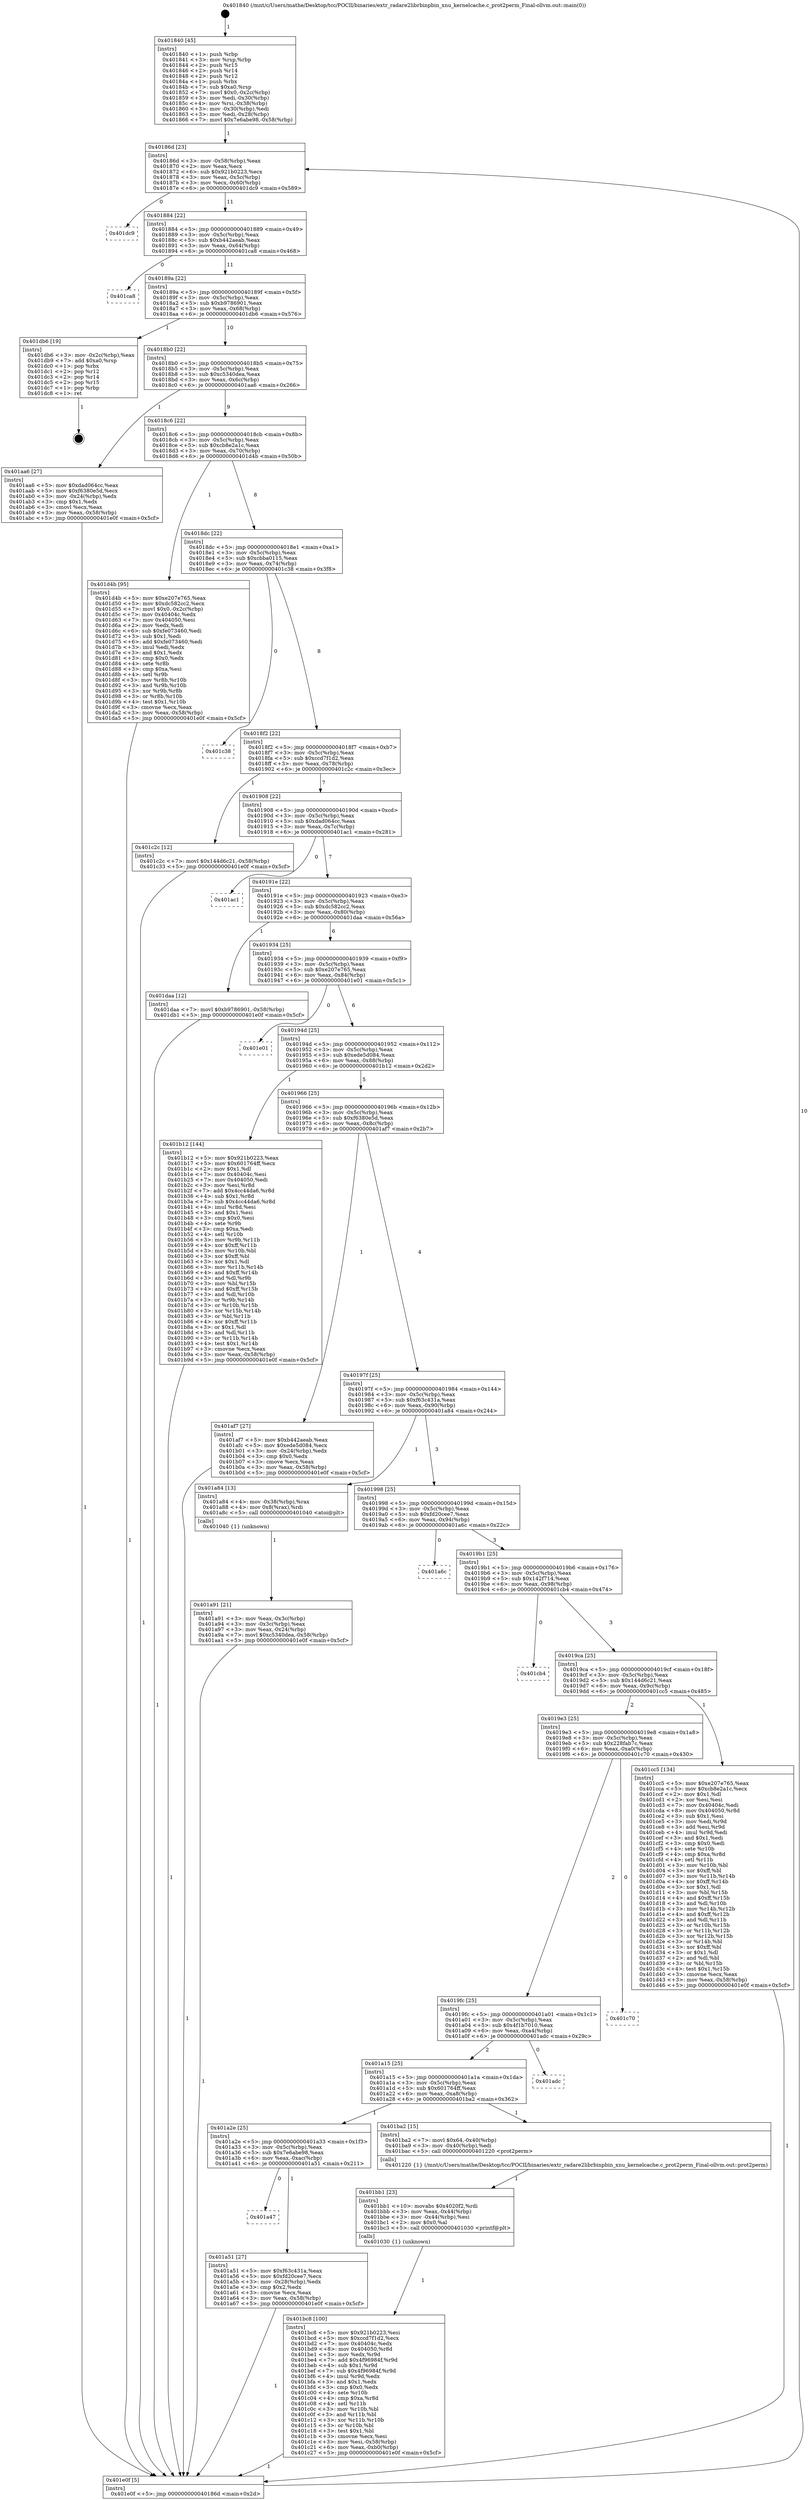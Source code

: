 digraph "0x401840" {
  label = "0x401840 (/mnt/c/Users/mathe/Desktop/tcc/POCII/binaries/extr_radare2librbinpbin_xnu_kernelcache.c_prot2perm_Final-ollvm.out::main(0))"
  labelloc = "t"
  node[shape=record]

  Entry [label="",width=0.3,height=0.3,shape=circle,fillcolor=black,style=filled]
  "0x40186d" [label="{
     0x40186d [23]\l
     | [instrs]\l
     &nbsp;&nbsp;0x40186d \<+3\>: mov -0x58(%rbp),%eax\l
     &nbsp;&nbsp;0x401870 \<+2\>: mov %eax,%ecx\l
     &nbsp;&nbsp;0x401872 \<+6\>: sub $0x921b0223,%ecx\l
     &nbsp;&nbsp;0x401878 \<+3\>: mov %eax,-0x5c(%rbp)\l
     &nbsp;&nbsp;0x40187b \<+3\>: mov %ecx,-0x60(%rbp)\l
     &nbsp;&nbsp;0x40187e \<+6\>: je 0000000000401dc9 \<main+0x589\>\l
  }"]
  "0x401dc9" [label="{
     0x401dc9\l
  }", style=dashed]
  "0x401884" [label="{
     0x401884 [22]\l
     | [instrs]\l
     &nbsp;&nbsp;0x401884 \<+5\>: jmp 0000000000401889 \<main+0x49\>\l
     &nbsp;&nbsp;0x401889 \<+3\>: mov -0x5c(%rbp),%eax\l
     &nbsp;&nbsp;0x40188c \<+5\>: sub $0xb442aeab,%eax\l
     &nbsp;&nbsp;0x401891 \<+3\>: mov %eax,-0x64(%rbp)\l
     &nbsp;&nbsp;0x401894 \<+6\>: je 0000000000401ca8 \<main+0x468\>\l
  }"]
  Exit [label="",width=0.3,height=0.3,shape=circle,fillcolor=black,style=filled,peripheries=2]
  "0x401ca8" [label="{
     0x401ca8\l
  }", style=dashed]
  "0x40189a" [label="{
     0x40189a [22]\l
     | [instrs]\l
     &nbsp;&nbsp;0x40189a \<+5\>: jmp 000000000040189f \<main+0x5f\>\l
     &nbsp;&nbsp;0x40189f \<+3\>: mov -0x5c(%rbp),%eax\l
     &nbsp;&nbsp;0x4018a2 \<+5\>: sub $0xb9786901,%eax\l
     &nbsp;&nbsp;0x4018a7 \<+3\>: mov %eax,-0x68(%rbp)\l
     &nbsp;&nbsp;0x4018aa \<+6\>: je 0000000000401db6 \<main+0x576\>\l
  }"]
  "0x401bc8" [label="{
     0x401bc8 [100]\l
     | [instrs]\l
     &nbsp;&nbsp;0x401bc8 \<+5\>: mov $0x921b0223,%esi\l
     &nbsp;&nbsp;0x401bcd \<+5\>: mov $0xccd7f1d2,%ecx\l
     &nbsp;&nbsp;0x401bd2 \<+7\>: mov 0x40404c,%edx\l
     &nbsp;&nbsp;0x401bd9 \<+8\>: mov 0x404050,%r8d\l
     &nbsp;&nbsp;0x401be1 \<+3\>: mov %edx,%r9d\l
     &nbsp;&nbsp;0x401be4 \<+7\>: add $0x4f96984f,%r9d\l
     &nbsp;&nbsp;0x401beb \<+4\>: sub $0x1,%r9d\l
     &nbsp;&nbsp;0x401bef \<+7\>: sub $0x4f96984f,%r9d\l
     &nbsp;&nbsp;0x401bf6 \<+4\>: imul %r9d,%edx\l
     &nbsp;&nbsp;0x401bfa \<+3\>: and $0x1,%edx\l
     &nbsp;&nbsp;0x401bfd \<+3\>: cmp $0x0,%edx\l
     &nbsp;&nbsp;0x401c00 \<+4\>: sete %r10b\l
     &nbsp;&nbsp;0x401c04 \<+4\>: cmp $0xa,%r8d\l
     &nbsp;&nbsp;0x401c08 \<+4\>: setl %r11b\l
     &nbsp;&nbsp;0x401c0c \<+3\>: mov %r10b,%bl\l
     &nbsp;&nbsp;0x401c0f \<+3\>: and %r11b,%bl\l
     &nbsp;&nbsp;0x401c12 \<+3\>: xor %r11b,%r10b\l
     &nbsp;&nbsp;0x401c15 \<+3\>: or %r10b,%bl\l
     &nbsp;&nbsp;0x401c18 \<+3\>: test $0x1,%bl\l
     &nbsp;&nbsp;0x401c1b \<+3\>: cmovne %ecx,%esi\l
     &nbsp;&nbsp;0x401c1e \<+3\>: mov %esi,-0x58(%rbp)\l
     &nbsp;&nbsp;0x401c21 \<+6\>: mov %eax,-0xb0(%rbp)\l
     &nbsp;&nbsp;0x401c27 \<+5\>: jmp 0000000000401e0f \<main+0x5cf\>\l
  }"]
  "0x401db6" [label="{
     0x401db6 [19]\l
     | [instrs]\l
     &nbsp;&nbsp;0x401db6 \<+3\>: mov -0x2c(%rbp),%eax\l
     &nbsp;&nbsp;0x401db9 \<+7\>: add $0xa0,%rsp\l
     &nbsp;&nbsp;0x401dc0 \<+1\>: pop %rbx\l
     &nbsp;&nbsp;0x401dc1 \<+2\>: pop %r12\l
     &nbsp;&nbsp;0x401dc3 \<+2\>: pop %r14\l
     &nbsp;&nbsp;0x401dc5 \<+2\>: pop %r15\l
     &nbsp;&nbsp;0x401dc7 \<+1\>: pop %rbp\l
     &nbsp;&nbsp;0x401dc8 \<+1\>: ret\l
  }"]
  "0x4018b0" [label="{
     0x4018b0 [22]\l
     | [instrs]\l
     &nbsp;&nbsp;0x4018b0 \<+5\>: jmp 00000000004018b5 \<main+0x75\>\l
     &nbsp;&nbsp;0x4018b5 \<+3\>: mov -0x5c(%rbp),%eax\l
     &nbsp;&nbsp;0x4018b8 \<+5\>: sub $0xc5340dea,%eax\l
     &nbsp;&nbsp;0x4018bd \<+3\>: mov %eax,-0x6c(%rbp)\l
     &nbsp;&nbsp;0x4018c0 \<+6\>: je 0000000000401aa6 \<main+0x266\>\l
  }"]
  "0x401bb1" [label="{
     0x401bb1 [23]\l
     | [instrs]\l
     &nbsp;&nbsp;0x401bb1 \<+10\>: movabs $0x4020f2,%rdi\l
     &nbsp;&nbsp;0x401bbb \<+3\>: mov %eax,-0x44(%rbp)\l
     &nbsp;&nbsp;0x401bbe \<+3\>: mov -0x44(%rbp),%esi\l
     &nbsp;&nbsp;0x401bc1 \<+2\>: mov $0x0,%al\l
     &nbsp;&nbsp;0x401bc3 \<+5\>: call 0000000000401030 \<printf@plt\>\l
     | [calls]\l
     &nbsp;&nbsp;0x401030 \{1\} (unknown)\l
  }"]
  "0x401aa6" [label="{
     0x401aa6 [27]\l
     | [instrs]\l
     &nbsp;&nbsp;0x401aa6 \<+5\>: mov $0xdad064cc,%eax\l
     &nbsp;&nbsp;0x401aab \<+5\>: mov $0xf6380e5d,%ecx\l
     &nbsp;&nbsp;0x401ab0 \<+3\>: mov -0x24(%rbp),%edx\l
     &nbsp;&nbsp;0x401ab3 \<+3\>: cmp $0x1,%edx\l
     &nbsp;&nbsp;0x401ab6 \<+3\>: cmovl %ecx,%eax\l
     &nbsp;&nbsp;0x401ab9 \<+3\>: mov %eax,-0x58(%rbp)\l
     &nbsp;&nbsp;0x401abc \<+5\>: jmp 0000000000401e0f \<main+0x5cf\>\l
  }"]
  "0x4018c6" [label="{
     0x4018c6 [22]\l
     | [instrs]\l
     &nbsp;&nbsp;0x4018c6 \<+5\>: jmp 00000000004018cb \<main+0x8b\>\l
     &nbsp;&nbsp;0x4018cb \<+3\>: mov -0x5c(%rbp),%eax\l
     &nbsp;&nbsp;0x4018ce \<+5\>: sub $0xcb8e2a1c,%eax\l
     &nbsp;&nbsp;0x4018d3 \<+3\>: mov %eax,-0x70(%rbp)\l
     &nbsp;&nbsp;0x4018d6 \<+6\>: je 0000000000401d4b \<main+0x50b\>\l
  }"]
  "0x401a91" [label="{
     0x401a91 [21]\l
     | [instrs]\l
     &nbsp;&nbsp;0x401a91 \<+3\>: mov %eax,-0x3c(%rbp)\l
     &nbsp;&nbsp;0x401a94 \<+3\>: mov -0x3c(%rbp),%eax\l
     &nbsp;&nbsp;0x401a97 \<+3\>: mov %eax,-0x24(%rbp)\l
     &nbsp;&nbsp;0x401a9a \<+7\>: movl $0xc5340dea,-0x58(%rbp)\l
     &nbsp;&nbsp;0x401aa1 \<+5\>: jmp 0000000000401e0f \<main+0x5cf\>\l
  }"]
  "0x401d4b" [label="{
     0x401d4b [95]\l
     | [instrs]\l
     &nbsp;&nbsp;0x401d4b \<+5\>: mov $0xe207e765,%eax\l
     &nbsp;&nbsp;0x401d50 \<+5\>: mov $0xdc582cc2,%ecx\l
     &nbsp;&nbsp;0x401d55 \<+7\>: movl $0x0,-0x2c(%rbp)\l
     &nbsp;&nbsp;0x401d5c \<+7\>: mov 0x40404c,%edx\l
     &nbsp;&nbsp;0x401d63 \<+7\>: mov 0x404050,%esi\l
     &nbsp;&nbsp;0x401d6a \<+2\>: mov %edx,%edi\l
     &nbsp;&nbsp;0x401d6c \<+6\>: sub $0xfe073460,%edi\l
     &nbsp;&nbsp;0x401d72 \<+3\>: sub $0x1,%edi\l
     &nbsp;&nbsp;0x401d75 \<+6\>: add $0xfe073460,%edi\l
     &nbsp;&nbsp;0x401d7b \<+3\>: imul %edi,%edx\l
     &nbsp;&nbsp;0x401d7e \<+3\>: and $0x1,%edx\l
     &nbsp;&nbsp;0x401d81 \<+3\>: cmp $0x0,%edx\l
     &nbsp;&nbsp;0x401d84 \<+4\>: sete %r8b\l
     &nbsp;&nbsp;0x401d88 \<+3\>: cmp $0xa,%esi\l
     &nbsp;&nbsp;0x401d8b \<+4\>: setl %r9b\l
     &nbsp;&nbsp;0x401d8f \<+3\>: mov %r8b,%r10b\l
     &nbsp;&nbsp;0x401d92 \<+3\>: and %r9b,%r10b\l
     &nbsp;&nbsp;0x401d95 \<+3\>: xor %r9b,%r8b\l
     &nbsp;&nbsp;0x401d98 \<+3\>: or %r8b,%r10b\l
     &nbsp;&nbsp;0x401d9b \<+4\>: test $0x1,%r10b\l
     &nbsp;&nbsp;0x401d9f \<+3\>: cmovne %ecx,%eax\l
     &nbsp;&nbsp;0x401da2 \<+3\>: mov %eax,-0x58(%rbp)\l
     &nbsp;&nbsp;0x401da5 \<+5\>: jmp 0000000000401e0f \<main+0x5cf\>\l
  }"]
  "0x4018dc" [label="{
     0x4018dc [22]\l
     | [instrs]\l
     &nbsp;&nbsp;0x4018dc \<+5\>: jmp 00000000004018e1 \<main+0xa1\>\l
     &nbsp;&nbsp;0x4018e1 \<+3\>: mov -0x5c(%rbp),%eax\l
     &nbsp;&nbsp;0x4018e4 \<+5\>: sub $0xcbba0115,%eax\l
     &nbsp;&nbsp;0x4018e9 \<+3\>: mov %eax,-0x74(%rbp)\l
     &nbsp;&nbsp;0x4018ec \<+6\>: je 0000000000401c38 \<main+0x3f8\>\l
  }"]
  "0x401840" [label="{
     0x401840 [45]\l
     | [instrs]\l
     &nbsp;&nbsp;0x401840 \<+1\>: push %rbp\l
     &nbsp;&nbsp;0x401841 \<+3\>: mov %rsp,%rbp\l
     &nbsp;&nbsp;0x401844 \<+2\>: push %r15\l
     &nbsp;&nbsp;0x401846 \<+2\>: push %r14\l
     &nbsp;&nbsp;0x401848 \<+2\>: push %r12\l
     &nbsp;&nbsp;0x40184a \<+1\>: push %rbx\l
     &nbsp;&nbsp;0x40184b \<+7\>: sub $0xa0,%rsp\l
     &nbsp;&nbsp;0x401852 \<+7\>: movl $0x0,-0x2c(%rbp)\l
     &nbsp;&nbsp;0x401859 \<+3\>: mov %edi,-0x30(%rbp)\l
     &nbsp;&nbsp;0x40185c \<+4\>: mov %rsi,-0x38(%rbp)\l
     &nbsp;&nbsp;0x401860 \<+3\>: mov -0x30(%rbp),%edi\l
     &nbsp;&nbsp;0x401863 \<+3\>: mov %edi,-0x28(%rbp)\l
     &nbsp;&nbsp;0x401866 \<+7\>: movl $0x7e6abe98,-0x58(%rbp)\l
  }"]
  "0x401c38" [label="{
     0x401c38\l
  }", style=dashed]
  "0x4018f2" [label="{
     0x4018f2 [22]\l
     | [instrs]\l
     &nbsp;&nbsp;0x4018f2 \<+5\>: jmp 00000000004018f7 \<main+0xb7\>\l
     &nbsp;&nbsp;0x4018f7 \<+3\>: mov -0x5c(%rbp),%eax\l
     &nbsp;&nbsp;0x4018fa \<+5\>: sub $0xccd7f1d2,%eax\l
     &nbsp;&nbsp;0x4018ff \<+3\>: mov %eax,-0x78(%rbp)\l
     &nbsp;&nbsp;0x401902 \<+6\>: je 0000000000401c2c \<main+0x3ec\>\l
  }"]
  "0x401e0f" [label="{
     0x401e0f [5]\l
     | [instrs]\l
     &nbsp;&nbsp;0x401e0f \<+5\>: jmp 000000000040186d \<main+0x2d\>\l
  }"]
  "0x401c2c" [label="{
     0x401c2c [12]\l
     | [instrs]\l
     &nbsp;&nbsp;0x401c2c \<+7\>: movl $0x144d6c21,-0x58(%rbp)\l
     &nbsp;&nbsp;0x401c33 \<+5\>: jmp 0000000000401e0f \<main+0x5cf\>\l
  }"]
  "0x401908" [label="{
     0x401908 [22]\l
     | [instrs]\l
     &nbsp;&nbsp;0x401908 \<+5\>: jmp 000000000040190d \<main+0xcd\>\l
     &nbsp;&nbsp;0x40190d \<+3\>: mov -0x5c(%rbp),%eax\l
     &nbsp;&nbsp;0x401910 \<+5\>: sub $0xdad064cc,%eax\l
     &nbsp;&nbsp;0x401915 \<+3\>: mov %eax,-0x7c(%rbp)\l
     &nbsp;&nbsp;0x401918 \<+6\>: je 0000000000401ac1 \<main+0x281\>\l
  }"]
  "0x401a47" [label="{
     0x401a47\l
  }", style=dashed]
  "0x401ac1" [label="{
     0x401ac1\l
  }", style=dashed]
  "0x40191e" [label="{
     0x40191e [22]\l
     | [instrs]\l
     &nbsp;&nbsp;0x40191e \<+5\>: jmp 0000000000401923 \<main+0xe3\>\l
     &nbsp;&nbsp;0x401923 \<+3\>: mov -0x5c(%rbp),%eax\l
     &nbsp;&nbsp;0x401926 \<+5\>: sub $0xdc582cc2,%eax\l
     &nbsp;&nbsp;0x40192b \<+3\>: mov %eax,-0x80(%rbp)\l
     &nbsp;&nbsp;0x40192e \<+6\>: je 0000000000401daa \<main+0x56a\>\l
  }"]
  "0x401a51" [label="{
     0x401a51 [27]\l
     | [instrs]\l
     &nbsp;&nbsp;0x401a51 \<+5\>: mov $0xf63c431a,%eax\l
     &nbsp;&nbsp;0x401a56 \<+5\>: mov $0xfd20cee7,%ecx\l
     &nbsp;&nbsp;0x401a5b \<+3\>: mov -0x28(%rbp),%edx\l
     &nbsp;&nbsp;0x401a5e \<+3\>: cmp $0x2,%edx\l
     &nbsp;&nbsp;0x401a61 \<+3\>: cmovne %ecx,%eax\l
     &nbsp;&nbsp;0x401a64 \<+3\>: mov %eax,-0x58(%rbp)\l
     &nbsp;&nbsp;0x401a67 \<+5\>: jmp 0000000000401e0f \<main+0x5cf\>\l
  }"]
  "0x401daa" [label="{
     0x401daa [12]\l
     | [instrs]\l
     &nbsp;&nbsp;0x401daa \<+7\>: movl $0xb9786901,-0x58(%rbp)\l
     &nbsp;&nbsp;0x401db1 \<+5\>: jmp 0000000000401e0f \<main+0x5cf\>\l
  }"]
  "0x401934" [label="{
     0x401934 [25]\l
     | [instrs]\l
     &nbsp;&nbsp;0x401934 \<+5\>: jmp 0000000000401939 \<main+0xf9\>\l
     &nbsp;&nbsp;0x401939 \<+3\>: mov -0x5c(%rbp),%eax\l
     &nbsp;&nbsp;0x40193c \<+5\>: sub $0xe207e765,%eax\l
     &nbsp;&nbsp;0x401941 \<+6\>: mov %eax,-0x84(%rbp)\l
     &nbsp;&nbsp;0x401947 \<+6\>: je 0000000000401e01 \<main+0x5c1\>\l
  }"]
  "0x401a2e" [label="{
     0x401a2e [25]\l
     | [instrs]\l
     &nbsp;&nbsp;0x401a2e \<+5\>: jmp 0000000000401a33 \<main+0x1f3\>\l
     &nbsp;&nbsp;0x401a33 \<+3\>: mov -0x5c(%rbp),%eax\l
     &nbsp;&nbsp;0x401a36 \<+5\>: sub $0x7e6abe98,%eax\l
     &nbsp;&nbsp;0x401a3b \<+6\>: mov %eax,-0xac(%rbp)\l
     &nbsp;&nbsp;0x401a41 \<+6\>: je 0000000000401a51 \<main+0x211\>\l
  }"]
  "0x401e01" [label="{
     0x401e01\l
  }", style=dashed]
  "0x40194d" [label="{
     0x40194d [25]\l
     | [instrs]\l
     &nbsp;&nbsp;0x40194d \<+5\>: jmp 0000000000401952 \<main+0x112\>\l
     &nbsp;&nbsp;0x401952 \<+3\>: mov -0x5c(%rbp),%eax\l
     &nbsp;&nbsp;0x401955 \<+5\>: sub $0xede5d084,%eax\l
     &nbsp;&nbsp;0x40195a \<+6\>: mov %eax,-0x88(%rbp)\l
     &nbsp;&nbsp;0x401960 \<+6\>: je 0000000000401b12 \<main+0x2d2\>\l
  }"]
  "0x401ba2" [label="{
     0x401ba2 [15]\l
     | [instrs]\l
     &nbsp;&nbsp;0x401ba2 \<+7\>: movl $0x64,-0x40(%rbp)\l
     &nbsp;&nbsp;0x401ba9 \<+3\>: mov -0x40(%rbp),%edi\l
     &nbsp;&nbsp;0x401bac \<+5\>: call 0000000000401220 \<prot2perm\>\l
     | [calls]\l
     &nbsp;&nbsp;0x401220 \{1\} (/mnt/c/Users/mathe/Desktop/tcc/POCII/binaries/extr_radare2librbinpbin_xnu_kernelcache.c_prot2perm_Final-ollvm.out::prot2perm)\l
  }"]
  "0x401b12" [label="{
     0x401b12 [144]\l
     | [instrs]\l
     &nbsp;&nbsp;0x401b12 \<+5\>: mov $0x921b0223,%eax\l
     &nbsp;&nbsp;0x401b17 \<+5\>: mov $0x601764ff,%ecx\l
     &nbsp;&nbsp;0x401b1c \<+2\>: mov $0x1,%dl\l
     &nbsp;&nbsp;0x401b1e \<+7\>: mov 0x40404c,%esi\l
     &nbsp;&nbsp;0x401b25 \<+7\>: mov 0x404050,%edi\l
     &nbsp;&nbsp;0x401b2c \<+3\>: mov %esi,%r8d\l
     &nbsp;&nbsp;0x401b2f \<+7\>: add $0x4cc44da6,%r8d\l
     &nbsp;&nbsp;0x401b36 \<+4\>: sub $0x1,%r8d\l
     &nbsp;&nbsp;0x401b3a \<+7\>: sub $0x4cc44da6,%r8d\l
     &nbsp;&nbsp;0x401b41 \<+4\>: imul %r8d,%esi\l
     &nbsp;&nbsp;0x401b45 \<+3\>: and $0x1,%esi\l
     &nbsp;&nbsp;0x401b48 \<+3\>: cmp $0x0,%esi\l
     &nbsp;&nbsp;0x401b4b \<+4\>: sete %r9b\l
     &nbsp;&nbsp;0x401b4f \<+3\>: cmp $0xa,%edi\l
     &nbsp;&nbsp;0x401b52 \<+4\>: setl %r10b\l
     &nbsp;&nbsp;0x401b56 \<+3\>: mov %r9b,%r11b\l
     &nbsp;&nbsp;0x401b59 \<+4\>: xor $0xff,%r11b\l
     &nbsp;&nbsp;0x401b5d \<+3\>: mov %r10b,%bl\l
     &nbsp;&nbsp;0x401b60 \<+3\>: xor $0xff,%bl\l
     &nbsp;&nbsp;0x401b63 \<+3\>: xor $0x1,%dl\l
     &nbsp;&nbsp;0x401b66 \<+3\>: mov %r11b,%r14b\l
     &nbsp;&nbsp;0x401b69 \<+4\>: and $0xff,%r14b\l
     &nbsp;&nbsp;0x401b6d \<+3\>: and %dl,%r9b\l
     &nbsp;&nbsp;0x401b70 \<+3\>: mov %bl,%r15b\l
     &nbsp;&nbsp;0x401b73 \<+4\>: and $0xff,%r15b\l
     &nbsp;&nbsp;0x401b77 \<+3\>: and %dl,%r10b\l
     &nbsp;&nbsp;0x401b7a \<+3\>: or %r9b,%r14b\l
     &nbsp;&nbsp;0x401b7d \<+3\>: or %r10b,%r15b\l
     &nbsp;&nbsp;0x401b80 \<+3\>: xor %r15b,%r14b\l
     &nbsp;&nbsp;0x401b83 \<+3\>: or %bl,%r11b\l
     &nbsp;&nbsp;0x401b86 \<+4\>: xor $0xff,%r11b\l
     &nbsp;&nbsp;0x401b8a \<+3\>: or $0x1,%dl\l
     &nbsp;&nbsp;0x401b8d \<+3\>: and %dl,%r11b\l
     &nbsp;&nbsp;0x401b90 \<+3\>: or %r11b,%r14b\l
     &nbsp;&nbsp;0x401b93 \<+4\>: test $0x1,%r14b\l
     &nbsp;&nbsp;0x401b97 \<+3\>: cmovne %ecx,%eax\l
     &nbsp;&nbsp;0x401b9a \<+3\>: mov %eax,-0x58(%rbp)\l
     &nbsp;&nbsp;0x401b9d \<+5\>: jmp 0000000000401e0f \<main+0x5cf\>\l
  }"]
  "0x401966" [label="{
     0x401966 [25]\l
     | [instrs]\l
     &nbsp;&nbsp;0x401966 \<+5\>: jmp 000000000040196b \<main+0x12b\>\l
     &nbsp;&nbsp;0x40196b \<+3\>: mov -0x5c(%rbp),%eax\l
     &nbsp;&nbsp;0x40196e \<+5\>: sub $0xf6380e5d,%eax\l
     &nbsp;&nbsp;0x401973 \<+6\>: mov %eax,-0x8c(%rbp)\l
     &nbsp;&nbsp;0x401979 \<+6\>: je 0000000000401af7 \<main+0x2b7\>\l
  }"]
  "0x401a15" [label="{
     0x401a15 [25]\l
     | [instrs]\l
     &nbsp;&nbsp;0x401a15 \<+5\>: jmp 0000000000401a1a \<main+0x1da\>\l
     &nbsp;&nbsp;0x401a1a \<+3\>: mov -0x5c(%rbp),%eax\l
     &nbsp;&nbsp;0x401a1d \<+5\>: sub $0x601764ff,%eax\l
     &nbsp;&nbsp;0x401a22 \<+6\>: mov %eax,-0xa8(%rbp)\l
     &nbsp;&nbsp;0x401a28 \<+6\>: je 0000000000401ba2 \<main+0x362\>\l
  }"]
  "0x401af7" [label="{
     0x401af7 [27]\l
     | [instrs]\l
     &nbsp;&nbsp;0x401af7 \<+5\>: mov $0xb442aeab,%eax\l
     &nbsp;&nbsp;0x401afc \<+5\>: mov $0xede5d084,%ecx\l
     &nbsp;&nbsp;0x401b01 \<+3\>: mov -0x24(%rbp),%edx\l
     &nbsp;&nbsp;0x401b04 \<+3\>: cmp $0x0,%edx\l
     &nbsp;&nbsp;0x401b07 \<+3\>: cmove %ecx,%eax\l
     &nbsp;&nbsp;0x401b0a \<+3\>: mov %eax,-0x58(%rbp)\l
     &nbsp;&nbsp;0x401b0d \<+5\>: jmp 0000000000401e0f \<main+0x5cf\>\l
  }"]
  "0x40197f" [label="{
     0x40197f [25]\l
     | [instrs]\l
     &nbsp;&nbsp;0x40197f \<+5\>: jmp 0000000000401984 \<main+0x144\>\l
     &nbsp;&nbsp;0x401984 \<+3\>: mov -0x5c(%rbp),%eax\l
     &nbsp;&nbsp;0x401987 \<+5\>: sub $0xf63c431a,%eax\l
     &nbsp;&nbsp;0x40198c \<+6\>: mov %eax,-0x90(%rbp)\l
     &nbsp;&nbsp;0x401992 \<+6\>: je 0000000000401a84 \<main+0x244\>\l
  }"]
  "0x401adc" [label="{
     0x401adc\l
  }", style=dashed]
  "0x401a84" [label="{
     0x401a84 [13]\l
     | [instrs]\l
     &nbsp;&nbsp;0x401a84 \<+4\>: mov -0x38(%rbp),%rax\l
     &nbsp;&nbsp;0x401a88 \<+4\>: mov 0x8(%rax),%rdi\l
     &nbsp;&nbsp;0x401a8c \<+5\>: call 0000000000401040 \<atoi@plt\>\l
     | [calls]\l
     &nbsp;&nbsp;0x401040 \{1\} (unknown)\l
  }"]
  "0x401998" [label="{
     0x401998 [25]\l
     | [instrs]\l
     &nbsp;&nbsp;0x401998 \<+5\>: jmp 000000000040199d \<main+0x15d\>\l
     &nbsp;&nbsp;0x40199d \<+3\>: mov -0x5c(%rbp),%eax\l
     &nbsp;&nbsp;0x4019a0 \<+5\>: sub $0xfd20cee7,%eax\l
     &nbsp;&nbsp;0x4019a5 \<+6\>: mov %eax,-0x94(%rbp)\l
     &nbsp;&nbsp;0x4019ab \<+6\>: je 0000000000401a6c \<main+0x22c\>\l
  }"]
  "0x4019fc" [label="{
     0x4019fc [25]\l
     | [instrs]\l
     &nbsp;&nbsp;0x4019fc \<+5\>: jmp 0000000000401a01 \<main+0x1c1\>\l
     &nbsp;&nbsp;0x401a01 \<+3\>: mov -0x5c(%rbp),%eax\l
     &nbsp;&nbsp;0x401a04 \<+5\>: sub $0x4f1b7010,%eax\l
     &nbsp;&nbsp;0x401a09 \<+6\>: mov %eax,-0xa4(%rbp)\l
     &nbsp;&nbsp;0x401a0f \<+6\>: je 0000000000401adc \<main+0x29c\>\l
  }"]
  "0x401a6c" [label="{
     0x401a6c\l
  }", style=dashed]
  "0x4019b1" [label="{
     0x4019b1 [25]\l
     | [instrs]\l
     &nbsp;&nbsp;0x4019b1 \<+5\>: jmp 00000000004019b6 \<main+0x176\>\l
     &nbsp;&nbsp;0x4019b6 \<+3\>: mov -0x5c(%rbp),%eax\l
     &nbsp;&nbsp;0x4019b9 \<+5\>: sub $0x142f714,%eax\l
     &nbsp;&nbsp;0x4019be \<+6\>: mov %eax,-0x98(%rbp)\l
     &nbsp;&nbsp;0x4019c4 \<+6\>: je 0000000000401cb4 \<main+0x474\>\l
  }"]
  "0x401c70" [label="{
     0x401c70\l
  }", style=dashed]
  "0x401cb4" [label="{
     0x401cb4\l
  }", style=dashed]
  "0x4019ca" [label="{
     0x4019ca [25]\l
     | [instrs]\l
     &nbsp;&nbsp;0x4019ca \<+5\>: jmp 00000000004019cf \<main+0x18f\>\l
     &nbsp;&nbsp;0x4019cf \<+3\>: mov -0x5c(%rbp),%eax\l
     &nbsp;&nbsp;0x4019d2 \<+5\>: sub $0x144d6c21,%eax\l
     &nbsp;&nbsp;0x4019d7 \<+6\>: mov %eax,-0x9c(%rbp)\l
     &nbsp;&nbsp;0x4019dd \<+6\>: je 0000000000401cc5 \<main+0x485\>\l
  }"]
  "0x4019e3" [label="{
     0x4019e3 [25]\l
     | [instrs]\l
     &nbsp;&nbsp;0x4019e3 \<+5\>: jmp 00000000004019e8 \<main+0x1a8\>\l
     &nbsp;&nbsp;0x4019e8 \<+3\>: mov -0x5c(%rbp),%eax\l
     &nbsp;&nbsp;0x4019eb \<+5\>: sub $0x228fab7c,%eax\l
     &nbsp;&nbsp;0x4019f0 \<+6\>: mov %eax,-0xa0(%rbp)\l
     &nbsp;&nbsp;0x4019f6 \<+6\>: je 0000000000401c70 \<main+0x430\>\l
  }"]
  "0x401cc5" [label="{
     0x401cc5 [134]\l
     | [instrs]\l
     &nbsp;&nbsp;0x401cc5 \<+5\>: mov $0xe207e765,%eax\l
     &nbsp;&nbsp;0x401cca \<+5\>: mov $0xcb8e2a1c,%ecx\l
     &nbsp;&nbsp;0x401ccf \<+2\>: mov $0x1,%dl\l
     &nbsp;&nbsp;0x401cd1 \<+2\>: xor %esi,%esi\l
     &nbsp;&nbsp;0x401cd3 \<+7\>: mov 0x40404c,%edi\l
     &nbsp;&nbsp;0x401cda \<+8\>: mov 0x404050,%r8d\l
     &nbsp;&nbsp;0x401ce2 \<+3\>: sub $0x1,%esi\l
     &nbsp;&nbsp;0x401ce5 \<+3\>: mov %edi,%r9d\l
     &nbsp;&nbsp;0x401ce8 \<+3\>: add %esi,%r9d\l
     &nbsp;&nbsp;0x401ceb \<+4\>: imul %r9d,%edi\l
     &nbsp;&nbsp;0x401cef \<+3\>: and $0x1,%edi\l
     &nbsp;&nbsp;0x401cf2 \<+3\>: cmp $0x0,%edi\l
     &nbsp;&nbsp;0x401cf5 \<+4\>: sete %r10b\l
     &nbsp;&nbsp;0x401cf9 \<+4\>: cmp $0xa,%r8d\l
     &nbsp;&nbsp;0x401cfd \<+4\>: setl %r11b\l
     &nbsp;&nbsp;0x401d01 \<+3\>: mov %r10b,%bl\l
     &nbsp;&nbsp;0x401d04 \<+3\>: xor $0xff,%bl\l
     &nbsp;&nbsp;0x401d07 \<+3\>: mov %r11b,%r14b\l
     &nbsp;&nbsp;0x401d0a \<+4\>: xor $0xff,%r14b\l
     &nbsp;&nbsp;0x401d0e \<+3\>: xor $0x1,%dl\l
     &nbsp;&nbsp;0x401d11 \<+3\>: mov %bl,%r15b\l
     &nbsp;&nbsp;0x401d14 \<+4\>: and $0xff,%r15b\l
     &nbsp;&nbsp;0x401d18 \<+3\>: and %dl,%r10b\l
     &nbsp;&nbsp;0x401d1b \<+3\>: mov %r14b,%r12b\l
     &nbsp;&nbsp;0x401d1e \<+4\>: and $0xff,%r12b\l
     &nbsp;&nbsp;0x401d22 \<+3\>: and %dl,%r11b\l
     &nbsp;&nbsp;0x401d25 \<+3\>: or %r10b,%r15b\l
     &nbsp;&nbsp;0x401d28 \<+3\>: or %r11b,%r12b\l
     &nbsp;&nbsp;0x401d2b \<+3\>: xor %r12b,%r15b\l
     &nbsp;&nbsp;0x401d2e \<+3\>: or %r14b,%bl\l
     &nbsp;&nbsp;0x401d31 \<+3\>: xor $0xff,%bl\l
     &nbsp;&nbsp;0x401d34 \<+3\>: or $0x1,%dl\l
     &nbsp;&nbsp;0x401d37 \<+2\>: and %dl,%bl\l
     &nbsp;&nbsp;0x401d39 \<+3\>: or %bl,%r15b\l
     &nbsp;&nbsp;0x401d3c \<+4\>: test $0x1,%r15b\l
     &nbsp;&nbsp;0x401d40 \<+3\>: cmovne %ecx,%eax\l
     &nbsp;&nbsp;0x401d43 \<+3\>: mov %eax,-0x58(%rbp)\l
     &nbsp;&nbsp;0x401d46 \<+5\>: jmp 0000000000401e0f \<main+0x5cf\>\l
  }"]
  Entry -> "0x401840" [label=" 1"]
  "0x40186d" -> "0x401dc9" [label=" 0"]
  "0x40186d" -> "0x401884" [label=" 11"]
  "0x401db6" -> Exit [label=" 1"]
  "0x401884" -> "0x401ca8" [label=" 0"]
  "0x401884" -> "0x40189a" [label=" 11"]
  "0x401daa" -> "0x401e0f" [label=" 1"]
  "0x40189a" -> "0x401db6" [label=" 1"]
  "0x40189a" -> "0x4018b0" [label=" 10"]
  "0x401d4b" -> "0x401e0f" [label=" 1"]
  "0x4018b0" -> "0x401aa6" [label=" 1"]
  "0x4018b0" -> "0x4018c6" [label=" 9"]
  "0x401cc5" -> "0x401e0f" [label=" 1"]
  "0x4018c6" -> "0x401d4b" [label=" 1"]
  "0x4018c6" -> "0x4018dc" [label=" 8"]
  "0x401c2c" -> "0x401e0f" [label=" 1"]
  "0x4018dc" -> "0x401c38" [label=" 0"]
  "0x4018dc" -> "0x4018f2" [label=" 8"]
  "0x401bc8" -> "0x401e0f" [label=" 1"]
  "0x4018f2" -> "0x401c2c" [label=" 1"]
  "0x4018f2" -> "0x401908" [label=" 7"]
  "0x401bb1" -> "0x401bc8" [label=" 1"]
  "0x401908" -> "0x401ac1" [label=" 0"]
  "0x401908" -> "0x40191e" [label=" 7"]
  "0x401ba2" -> "0x401bb1" [label=" 1"]
  "0x40191e" -> "0x401daa" [label=" 1"]
  "0x40191e" -> "0x401934" [label=" 6"]
  "0x401b12" -> "0x401e0f" [label=" 1"]
  "0x401934" -> "0x401e01" [label=" 0"]
  "0x401934" -> "0x40194d" [label=" 6"]
  "0x401aa6" -> "0x401e0f" [label=" 1"]
  "0x40194d" -> "0x401b12" [label=" 1"]
  "0x40194d" -> "0x401966" [label=" 5"]
  "0x401a91" -> "0x401e0f" [label=" 1"]
  "0x401966" -> "0x401af7" [label=" 1"]
  "0x401966" -> "0x40197f" [label=" 4"]
  "0x401e0f" -> "0x40186d" [label=" 10"]
  "0x40197f" -> "0x401a84" [label=" 1"]
  "0x40197f" -> "0x401998" [label=" 3"]
  "0x401840" -> "0x40186d" [label=" 1"]
  "0x401998" -> "0x401a6c" [label=" 0"]
  "0x401998" -> "0x4019b1" [label=" 3"]
  "0x401a2e" -> "0x401a47" [label=" 0"]
  "0x4019b1" -> "0x401cb4" [label=" 0"]
  "0x4019b1" -> "0x4019ca" [label=" 3"]
  "0x401a2e" -> "0x401a51" [label=" 1"]
  "0x4019ca" -> "0x401cc5" [label=" 1"]
  "0x4019ca" -> "0x4019e3" [label=" 2"]
  "0x401af7" -> "0x401e0f" [label=" 1"]
  "0x4019e3" -> "0x401c70" [label=" 0"]
  "0x4019e3" -> "0x4019fc" [label=" 2"]
  "0x401a51" -> "0x401e0f" [label=" 1"]
  "0x4019fc" -> "0x401adc" [label=" 0"]
  "0x4019fc" -> "0x401a15" [label=" 2"]
  "0x401a84" -> "0x401a91" [label=" 1"]
  "0x401a15" -> "0x401ba2" [label=" 1"]
  "0x401a15" -> "0x401a2e" [label=" 1"]
}
